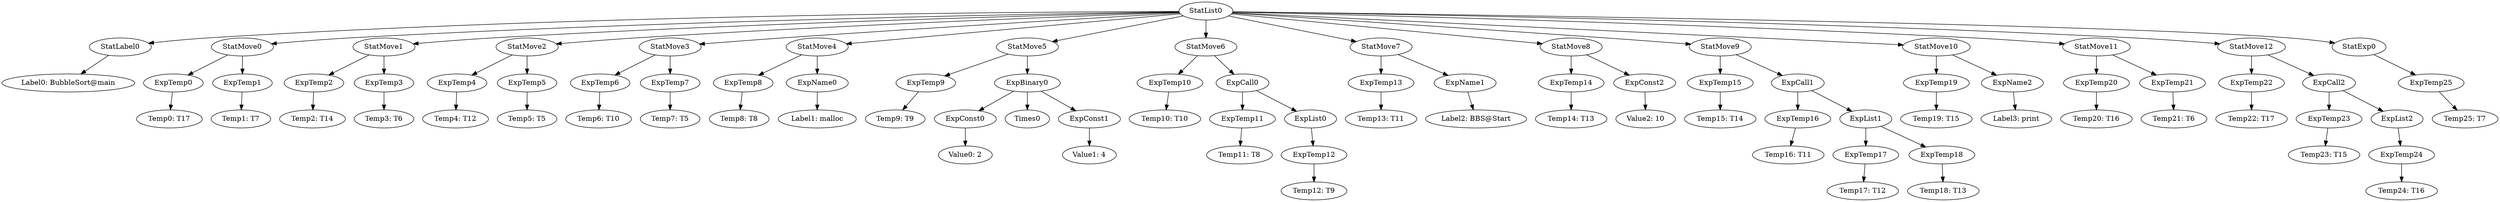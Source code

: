 digraph {
	ordering = out;
	ExpTemp25 -> "Temp25: T7";
	ExpList2 -> ExpTemp24;
	ExpTemp24 -> "Temp24: T16";
	ExpConst0 -> "Value0: 2";
	ExpTemp23 -> "Temp23: T15";
	ExpBinary0 -> ExpConst0;
	ExpBinary0 -> Times0;
	ExpBinary0 -> ExpConst1;
	ExpTemp12 -> "Temp12: T9";
	ExpTemp9 -> "Temp9: T9";
	StatMove5 -> ExpTemp9;
	StatMove5 -> ExpBinary0;
	ExpConst1 -> "Value1: 4";
	StatMove4 -> ExpTemp8;
	StatMove4 -> ExpName0;
	StatMove7 -> ExpTemp13;
	StatMove7 -> ExpName1;
	ExpList1 -> ExpTemp17;
	ExpList1 -> ExpTemp18;
	ExpTemp18 -> "Temp18: T13";
	ExpTemp8 -> "Temp8: T8";
	StatMove1 -> ExpTemp2;
	StatMove1 -> ExpTemp3;
	ExpName0 -> "Label1: malloc";
	ExpTemp4 -> "Temp4: T12";
	ExpTemp22 -> "Temp22: T17";
	StatMove3 -> ExpTemp6;
	StatMove3 -> ExpTemp7;
	StatExp0 -> ExpTemp25;
	ExpTemp11 -> "Temp11: T8";
	ExpTemp5 -> "Temp5: T5";
	ExpTemp1 -> "Temp1: T7";
	ExpTemp14 -> "Temp14: T13";
	ExpName2 -> "Label3: print";
	ExpTemp7 -> "Temp7: T5";
	ExpTemp0 -> "Temp0: T17";
	ExpTemp20 -> "Temp20: T16";
	StatList0 -> StatLabel0;
	StatList0 -> StatMove0;
	StatList0 -> StatMove1;
	StatList0 -> StatMove2;
	StatList0 -> StatMove3;
	StatList0 -> StatMove4;
	StatList0 -> StatMove5;
	StatList0 -> StatMove6;
	StatList0 -> StatMove7;
	StatList0 -> StatMove8;
	StatList0 -> StatMove9;
	StatList0 -> StatMove10;
	StatList0 -> StatMove11;
	StatList0 -> StatMove12;
	StatList0 -> StatExp0;
	StatLabel0 -> "Label0: BubbleSort@main";
	ExpTemp3 -> "Temp3: T6";
	ExpTemp2 -> "Temp2: T14";
	ExpTemp10 -> "Temp10: T10";
	ExpTemp6 -> "Temp6: T10";
	StatMove6 -> ExpTemp10;
	StatMove6 -> ExpCall0;
	ExpCall0 -> ExpTemp11;
	ExpCall0 -> ExpList0;
	ExpTemp21 -> "Temp21: T6";
	ExpTemp17 -> "Temp17: T12";
	ExpList0 -> ExpTemp12;
	ExpTemp13 -> "Temp13: T11";
	ExpTemp16 -> "Temp16: T11";
	ExpCall2 -> ExpTemp23;
	ExpCall2 -> ExpList2;
	StatMove10 -> ExpTemp19;
	StatMove10 -> ExpName2;
	ExpTemp15 -> "Temp15: T14";
	ExpName1 -> "Label2: BBS@Start";
	StatMove0 -> ExpTemp0;
	StatMove0 -> ExpTemp1;
	StatMove8 -> ExpTemp14;
	StatMove8 -> ExpConst2;
	StatMove12 -> ExpTemp22;
	StatMove12 -> ExpCall2;
	ExpConst2 -> "Value2: 10";
	StatMove9 -> ExpTemp15;
	StatMove9 -> ExpCall1;
	ExpCall1 -> ExpTemp16;
	ExpCall1 -> ExpList1;
	StatMove2 -> ExpTemp4;
	StatMove2 -> ExpTemp5;
	ExpTemp19 -> "Temp19: T15";
	StatMove11 -> ExpTemp20;
	StatMove11 -> ExpTemp21;
}

